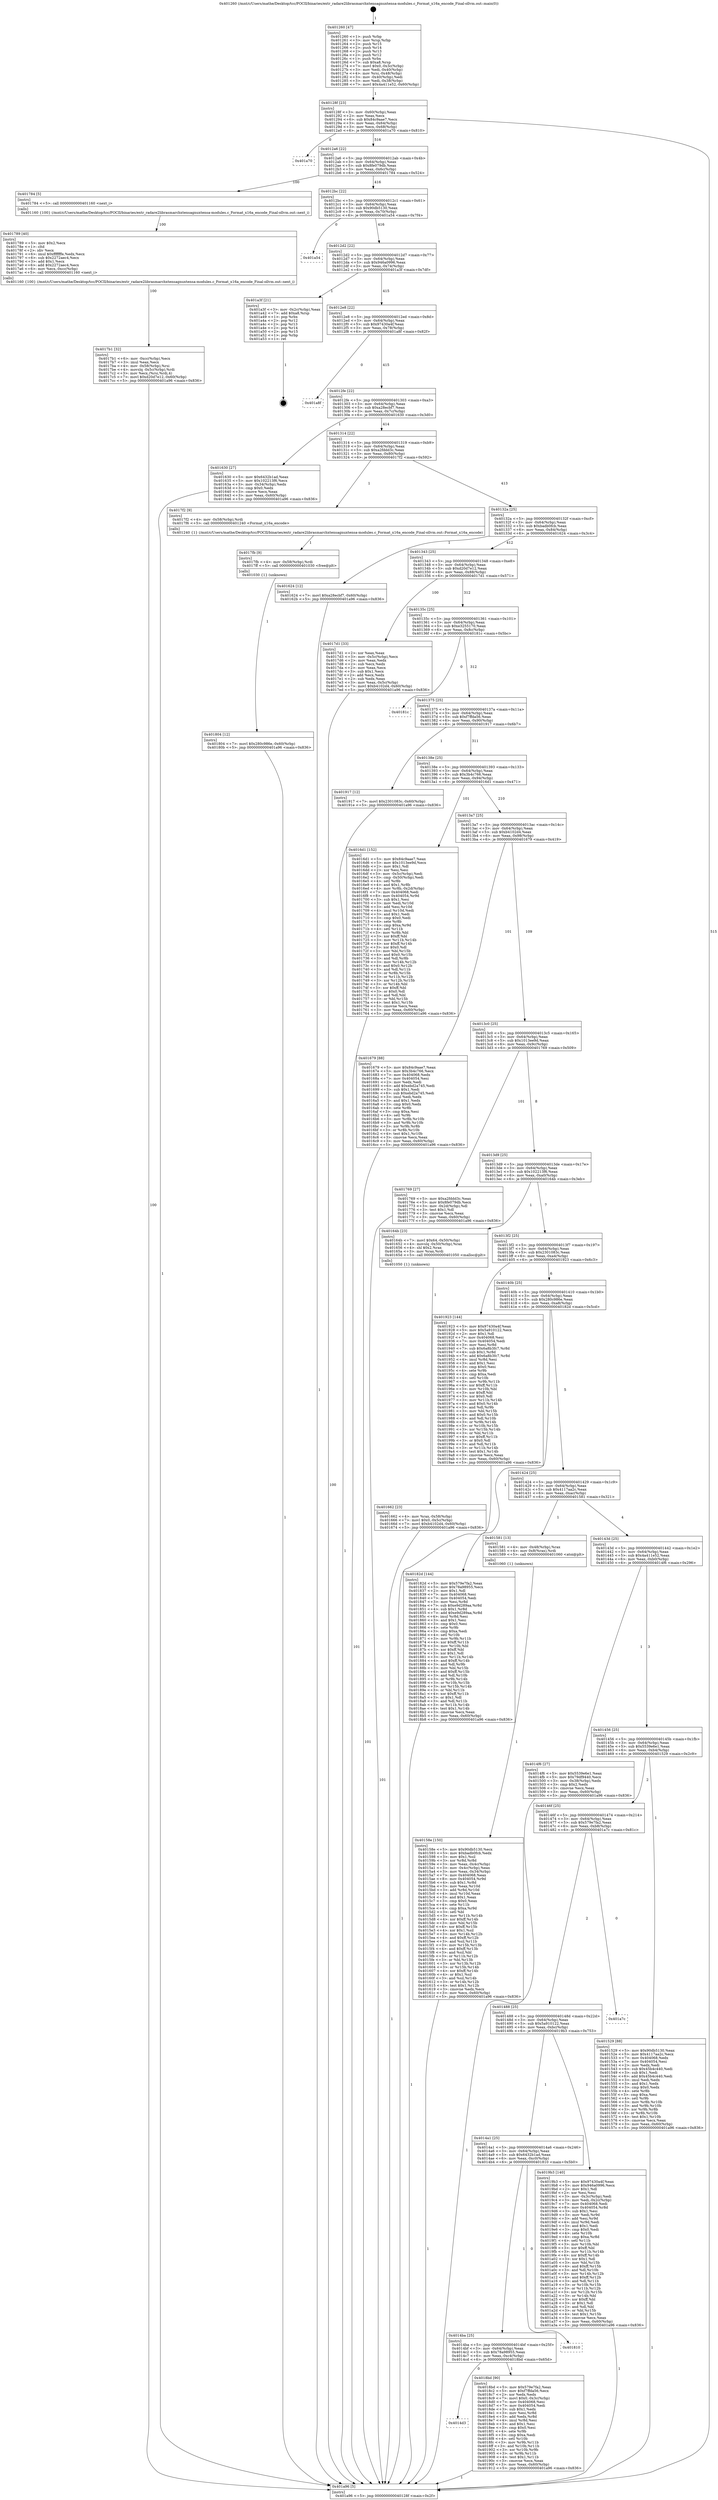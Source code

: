 digraph "0x401260" {
  label = "0x401260 (/mnt/c/Users/mathe/Desktop/tcc/POCII/binaries/extr_radare2librasmarchxtensagnuxtensa-modules.c_Format_x16a_encode_Final-ollvm.out::main(0))"
  labelloc = "t"
  node[shape=record]

  Entry [label="",width=0.3,height=0.3,shape=circle,fillcolor=black,style=filled]
  "0x40128f" [label="{
     0x40128f [23]\l
     | [instrs]\l
     &nbsp;&nbsp;0x40128f \<+3\>: mov -0x60(%rbp),%eax\l
     &nbsp;&nbsp;0x401292 \<+2\>: mov %eax,%ecx\l
     &nbsp;&nbsp;0x401294 \<+6\>: sub $0x84c9aae7,%ecx\l
     &nbsp;&nbsp;0x40129a \<+3\>: mov %eax,-0x64(%rbp)\l
     &nbsp;&nbsp;0x40129d \<+3\>: mov %ecx,-0x68(%rbp)\l
     &nbsp;&nbsp;0x4012a0 \<+6\>: je 0000000000401a70 \<main+0x810\>\l
  }"]
  "0x401a70" [label="{
     0x401a70\l
  }", style=dashed]
  "0x4012a6" [label="{
     0x4012a6 [22]\l
     | [instrs]\l
     &nbsp;&nbsp;0x4012a6 \<+5\>: jmp 00000000004012ab \<main+0x4b\>\l
     &nbsp;&nbsp;0x4012ab \<+3\>: mov -0x64(%rbp),%eax\l
     &nbsp;&nbsp;0x4012ae \<+5\>: sub $0x8fe079db,%eax\l
     &nbsp;&nbsp;0x4012b3 \<+3\>: mov %eax,-0x6c(%rbp)\l
     &nbsp;&nbsp;0x4012b6 \<+6\>: je 0000000000401784 \<main+0x524\>\l
  }"]
  Exit [label="",width=0.3,height=0.3,shape=circle,fillcolor=black,style=filled,peripheries=2]
  "0x401784" [label="{
     0x401784 [5]\l
     | [instrs]\l
     &nbsp;&nbsp;0x401784 \<+5\>: call 0000000000401160 \<next_i\>\l
     | [calls]\l
     &nbsp;&nbsp;0x401160 \{100\} (/mnt/c/Users/mathe/Desktop/tcc/POCII/binaries/extr_radare2librasmarchxtensagnuxtensa-modules.c_Format_x16a_encode_Final-ollvm.out::next_i)\l
  }"]
  "0x4012bc" [label="{
     0x4012bc [22]\l
     | [instrs]\l
     &nbsp;&nbsp;0x4012bc \<+5\>: jmp 00000000004012c1 \<main+0x61\>\l
     &nbsp;&nbsp;0x4012c1 \<+3\>: mov -0x64(%rbp),%eax\l
     &nbsp;&nbsp;0x4012c4 \<+5\>: sub $0x90db5130,%eax\l
     &nbsp;&nbsp;0x4012c9 \<+3\>: mov %eax,-0x70(%rbp)\l
     &nbsp;&nbsp;0x4012cc \<+6\>: je 0000000000401a54 \<main+0x7f4\>\l
  }"]
  "0x4014d3" [label="{
     0x4014d3\l
  }", style=dashed]
  "0x401a54" [label="{
     0x401a54\l
  }", style=dashed]
  "0x4012d2" [label="{
     0x4012d2 [22]\l
     | [instrs]\l
     &nbsp;&nbsp;0x4012d2 \<+5\>: jmp 00000000004012d7 \<main+0x77\>\l
     &nbsp;&nbsp;0x4012d7 \<+3\>: mov -0x64(%rbp),%eax\l
     &nbsp;&nbsp;0x4012da \<+5\>: sub $0x946a0996,%eax\l
     &nbsp;&nbsp;0x4012df \<+3\>: mov %eax,-0x74(%rbp)\l
     &nbsp;&nbsp;0x4012e2 \<+6\>: je 0000000000401a3f \<main+0x7df\>\l
  }"]
  "0x4018bd" [label="{
     0x4018bd [90]\l
     | [instrs]\l
     &nbsp;&nbsp;0x4018bd \<+5\>: mov $0x579e7fa2,%eax\l
     &nbsp;&nbsp;0x4018c2 \<+5\>: mov $0xf7ffda56,%ecx\l
     &nbsp;&nbsp;0x4018c7 \<+2\>: xor %edx,%edx\l
     &nbsp;&nbsp;0x4018c9 \<+7\>: movl $0x0,-0x3c(%rbp)\l
     &nbsp;&nbsp;0x4018d0 \<+7\>: mov 0x404068,%esi\l
     &nbsp;&nbsp;0x4018d7 \<+7\>: mov 0x404054,%edi\l
     &nbsp;&nbsp;0x4018de \<+3\>: sub $0x1,%edx\l
     &nbsp;&nbsp;0x4018e1 \<+3\>: mov %esi,%r8d\l
     &nbsp;&nbsp;0x4018e4 \<+3\>: add %edx,%r8d\l
     &nbsp;&nbsp;0x4018e7 \<+4\>: imul %r8d,%esi\l
     &nbsp;&nbsp;0x4018eb \<+3\>: and $0x1,%esi\l
     &nbsp;&nbsp;0x4018ee \<+3\>: cmp $0x0,%esi\l
     &nbsp;&nbsp;0x4018f1 \<+4\>: sete %r9b\l
     &nbsp;&nbsp;0x4018f5 \<+3\>: cmp $0xa,%edi\l
     &nbsp;&nbsp;0x4018f8 \<+4\>: setl %r10b\l
     &nbsp;&nbsp;0x4018fc \<+3\>: mov %r9b,%r11b\l
     &nbsp;&nbsp;0x4018ff \<+3\>: and %r10b,%r11b\l
     &nbsp;&nbsp;0x401902 \<+3\>: xor %r10b,%r9b\l
     &nbsp;&nbsp;0x401905 \<+3\>: or %r9b,%r11b\l
     &nbsp;&nbsp;0x401908 \<+4\>: test $0x1,%r11b\l
     &nbsp;&nbsp;0x40190c \<+3\>: cmovne %ecx,%eax\l
     &nbsp;&nbsp;0x40190f \<+3\>: mov %eax,-0x60(%rbp)\l
     &nbsp;&nbsp;0x401912 \<+5\>: jmp 0000000000401a96 \<main+0x836\>\l
  }"]
  "0x401a3f" [label="{
     0x401a3f [21]\l
     | [instrs]\l
     &nbsp;&nbsp;0x401a3f \<+3\>: mov -0x2c(%rbp),%eax\l
     &nbsp;&nbsp;0x401a42 \<+7\>: add $0xa8,%rsp\l
     &nbsp;&nbsp;0x401a49 \<+1\>: pop %rbx\l
     &nbsp;&nbsp;0x401a4a \<+2\>: pop %r12\l
     &nbsp;&nbsp;0x401a4c \<+2\>: pop %r13\l
     &nbsp;&nbsp;0x401a4e \<+2\>: pop %r14\l
     &nbsp;&nbsp;0x401a50 \<+2\>: pop %r15\l
     &nbsp;&nbsp;0x401a52 \<+1\>: pop %rbp\l
     &nbsp;&nbsp;0x401a53 \<+1\>: ret\l
  }"]
  "0x4012e8" [label="{
     0x4012e8 [22]\l
     | [instrs]\l
     &nbsp;&nbsp;0x4012e8 \<+5\>: jmp 00000000004012ed \<main+0x8d\>\l
     &nbsp;&nbsp;0x4012ed \<+3\>: mov -0x64(%rbp),%eax\l
     &nbsp;&nbsp;0x4012f0 \<+5\>: sub $0x97430a4f,%eax\l
     &nbsp;&nbsp;0x4012f5 \<+3\>: mov %eax,-0x78(%rbp)\l
     &nbsp;&nbsp;0x4012f8 \<+6\>: je 0000000000401a8f \<main+0x82f\>\l
  }"]
  "0x4014ba" [label="{
     0x4014ba [25]\l
     | [instrs]\l
     &nbsp;&nbsp;0x4014ba \<+5\>: jmp 00000000004014bf \<main+0x25f\>\l
     &nbsp;&nbsp;0x4014bf \<+3\>: mov -0x64(%rbp),%eax\l
     &nbsp;&nbsp;0x4014c2 \<+5\>: sub $0x78a98955,%eax\l
     &nbsp;&nbsp;0x4014c7 \<+6\>: mov %eax,-0xc4(%rbp)\l
     &nbsp;&nbsp;0x4014cd \<+6\>: je 00000000004018bd \<main+0x65d\>\l
  }"]
  "0x401a8f" [label="{
     0x401a8f\l
  }", style=dashed]
  "0x4012fe" [label="{
     0x4012fe [22]\l
     | [instrs]\l
     &nbsp;&nbsp;0x4012fe \<+5\>: jmp 0000000000401303 \<main+0xa3\>\l
     &nbsp;&nbsp;0x401303 \<+3\>: mov -0x64(%rbp),%eax\l
     &nbsp;&nbsp;0x401306 \<+5\>: sub $0xa28ecbf7,%eax\l
     &nbsp;&nbsp;0x40130b \<+3\>: mov %eax,-0x7c(%rbp)\l
     &nbsp;&nbsp;0x40130e \<+6\>: je 0000000000401630 \<main+0x3d0\>\l
  }"]
  "0x401810" [label="{
     0x401810\l
  }", style=dashed]
  "0x401630" [label="{
     0x401630 [27]\l
     | [instrs]\l
     &nbsp;&nbsp;0x401630 \<+5\>: mov $0x6432b1ad,%eax\l
     &nbsp;&nbsp;0x401635 \<+5\>: mov $0x102213f6,%ecx\l
     &nbsp;&nbsp;0x40163a \<+3\>: mov -0x34(%rbp),%edx\l
     &nbsp;&nbsp;0x40163d \<+3\>: cmp $0x0,%edx\l
     &nbsp;&nbsp;0x401640 \<+3\>: cmove %ecx,%eax\l
     &nbsp;&nbsp;0x401643 \<+3\>: mov %eax,-0x60(%rbp)\l
     &nbsp;&nbsp;0x401646 \<+5\>: jmp 0000000000401a96 \<main+0x836\>\l
  }"]
  "0x401314" [label="{
     0x401314 [22]\l
     | [instrs]\l
     &nbsp;&nbsp;0x401314 \<+5\>: jmp 0000000000401319 \<main+0xb9\>\l
     &nbsp;&nbsp;0x401319 \<+3\>: mov -0x64(%rbp),%eax\l
     &nbsp;&nbsp;0x40131c \<+5\>: sub $0xa2fddd3c,%eax\l
     &nbsp;&nbsp;0x401321 \<+3\>: mov %eax,-0x80(%rbp)\l
     &nbsp;&nbsp;0x401324 \<+6\>: je 00000000004017f2 \<main+0x592\>\l
  }"]
  "0x4014a1" [label="{
     0x4014a1 [25]\l
     | [instrs]\l
     &nbsp;&nbsp;0x4014a1 \<+5\>: jmp 00000000004014a6 \<main+0x246\>\l
     &nbsp;&nbsp;0x4014a6 \<+3\>: mov -0x64(%rbp),%eax\l
     &nbsp;&nbsp;0x4014a9 \<+5\>: sub $0x6432b1ad,%eax\l
     &nbsp;&nbsp;0x4014ae \<+6\>: mov %eax,-0xc0(%rbp)\l
     &nbsp;&nbsp;0x4014b4 \<+6\>: je 0000000000401810 \<main+0x5b0\>\l
  }"]
  "0x4017f2" [label="{
     0x4017f2 [9]\l
     | [instrs]\l
     &nbsp;&nbsp;0x4017f2 \<+4\>: mov -0x58(%rbp),%rdi\l
     &nbsp;&nbsp;0x4017f6 \<+5\>: call 0000000000401240 \<Format_x16a_encode\>\l
     | [calls]\l
     &nbsp;&nbsp;0x401240 \{1\} (/mnt/c/Users/mathe/Desktop/tcc/POCII/binaries/extr_radare2librasmarchxtensagnuxtensa-modules.c_Format_x16a_encode_Final-ollvm.out::Format_x16a_encode)\l
  }"]
  "0x40132a" [label="{
     0x40132a [25]\l
     | [instrs]\l
     &nbsp;&nbsp;0x40132a \<+5\>: jmp 000000000040132f \<main+0xcf\>\l
     &nbsp;&nbsp;0x40132f \<+3\>: mov -0x64(%rbp),%eax\l
     &nbsp;&nbsp;0x401332 \<+5\>: sub $0xbadb0fcb,%eax\l
     &nbsp;&nbsp;0x401337 \<+6\>: mov %eax,-0x84(%rbp)\l
     &nbsp;&nbsp;0x40133d \<+6\>: je 0000000000401624 \<main+0x3c4\>\l
  }"]
  "0x4019b3" [label="{
     0x4019b3 [140]\l
     | [instrs]\l
     &nbsp;&nbsp;0x4019b3 \<+5\>: mov $0x97430a4f,%eax\l
     &nbsp;&nbsp;0x4019b8 \<+5\>: mov $0x946a0996,%ecx\l
     &nbsp;&nbsp;0x4019bd \<+2\>: mov $0x1,%dl\l
     &nbsp;&nbsp;0x4019bf \<+2\>: xor %esi,%esi\l
     &nbsp;&nbsp;0x4019c1 \<+3\>: mov -0x3c(%rbp),%edi\l
     &nbsp;&nbsp;0x4019c4 \<+3\>: mov %edi,-0x2c(%rbp)\l
     &nbsp;&nbsp;0x4019c7 \<+7\>: mov 0x404068,%edi\l
     &nbsp;&nbsp;0x4019ce \<+8\>: mov 0x404054,%r8d\l
     &nbsp;&nbsp;0x4019d6 \<+3\>: sub $0x1,%esi\l
     &nbsp;&nbsp;0x4019d9 \<+3\>: mov %edi,%r9d\l
     &nbsp;&nbsp;0x4019dc \<+3\>: add %esi,%r9d\l
     &nbsp;&nbsp;0x4019df \<+4\>: imul %r9d,%edi\l
     &nbsp;&nbsp;0x4019e3 \<+3\>: and $0x1,%edi\l
     &nbsp;&nbsp;0x4019e6 \<+3\>: cmp $0x0,%edi\l
     &nbsp;&nbsp;0x4019e9 \<+4\>: sete %r10b\l
     &nbsp;&nbsp;0x4019ed \<+4\>: cmp $0xa,%r8d\l
     &nbsp;&nbsp;0x4019f1 \<+4\>: setl %r11b\l
     &nbsp;&nbsp;0x4019f5 \<+3\>: mov %r10b,%bl\l
     &nbsp;&nbsp;0x4019f8 \<+3\>: xor $0xff,%bl\l
     &nbsp;&nbsp;0x4019fb \<+3\>: mov %r11b,%r14b\l
     &nbsp;&nbsp;0x4019fe \<+4\>: xor $0xff,%r14b\l
     &nbsp;&nbsp;0x401a02 \<+3\>: xor $0x1,%dl\l
     &nbsp;&nbsp;0x401a05 \<+3\>: mov %bl,%r15b\l
     &nbsp;&nbsp;0x401a08 \<+4\>: and $0xff,%r15b\l
     &nbsp;&nbsp;0x401a0c \<+3\>: and %dl,%r10b\l
     &nbsp;&nbsp;0x401a0f \<+3\>: mov %r14b,%r12b\l
     &nbsp;&nbsp;0x401a12 \<+4\>: and $0xff,%r12b\l
     &nbsp;&nbsp;0x401a16 \<+3\>: and %dl,%r11b\l
     &nbsp;&nbsp;0x401a19 \<+3\>: or %r10b,%r15b\l
     &nbsp;&nbsp;0x401a1c \<+3\>: or %r11b,%r12b\l
     &nbsp;&nbsp;0x401a1f \<+3\>: xor %r12b,%r15b\l
     &nbsp;&nbsp;0x401a22 \<+3\>: or %r14b,%bl\l
     &nbsp;&nbsp;0x401a25 \<+3\>: xor $0xff,%bl\l
     &nbsp;&nbsp;0x401a28 \<+3\>: or $0x1,%dl\l
     &nbsp;&nbsp;0x401a2b \<+2\>: and %dl,%bl\l
     &nbsp;&nbsp;0x401a2d \<+3\>: or %bl,%r15b\l
     &nbsp;&nbsp;0x401a30 \<+4\>: test $0x1,%r15b\l
     &nbsp;&nbsp;0x401a34 \<+3\>: cmovne %ecx,%eax\l
     &nbsp;&nbsp;0x401a37 \<+3\>: mov %eax,-0x60(%rbp)\l
     &nbsp;&nbsp;0x401a3a \<+5\>: jmp 0000000000401a96 \<main+0x836\>\l
  }"]
  "0x401624" [label="{
     0x401624 [12]\l
     | [instrs]\l
     &nbsp;&nbsp;0x401624 \<+7\>: movl $0xa28ecbf7,-0x60(%rbp)\l
     &nbsp;&nbsp;0x40162b \<+5\>: jmp 0000000000401a96 \<main+0x836\>\l
  }"]
  "0x401343" [label="{
     0x401343 [25]\l
     | [instrs]\l
     &nbsp;&nbsp;0x401343 \<+5\>: jmp 0000000000401348 \<main+0xe8\>\l
     &nbsp;&nbsp;0x401348 \<+3\>: mov -0x64(%rbp),%eax\l
     &nbsp;&nbsp;0x40134b \<+5\>: sub $0xd20d7e12,%eax\l
     &nbsp;&nbsp;0x401350 \<+6\>: mov %eax,-0x88(%rbp)\l
     &nbsp;&nbsp;0x401356 \<+6\>: je 00000000004017d1 \<main+0x571\>\l
  }"]
  "0x401488" [label="{
     0x401488 [25]\l
     | [instrs]\l
     &nbsp;&nbsp;0x401488 \<+5\>: jmp 000000000040148d \<main+0x22d\>\l
     &nbsp;&nbsp;0x40148d \<+3\>: mov -0x64(%rbp),%eax\l
     &nbsp;&nbsp;0x401490 \<+5\>: sub $0x5a910122,%eax\l
     &nbsp;&nbsp;0x401495 \<+6\>: mov %eax,-0xbc(%rbp)\l
     &nbsp;&nbsp;0x40149b \<+6\>: je 00000000004019b3 \<main+0x753\>\l
  }"]
  "0x4017d1" [label="{
     0x4017d1 [33]\l
     | [instrs]\l
     &nbsp;&nbsp;0x4017d1 \<+2\>: xor %eax,%eax\l
     &nbsp;&nbsp;0x4017d3 \<+3\>: mov -0x5c(%rbp),%ecx\l
     &nbsp;&nbsp;0x4017d6 \<+2\>: mov %eax,%edx\l
     &nbsp;&nbsp;0x4017d8 \<+2\>: sub %ecx,%edx\l
     &nbsp;&nbsp;0x4017da \<+2\>: mov %eax,%ecx\l
     &nbsp;&nbsp;0x4017dc \<+3\>: sub $0x1,%ecx\l
     &nbsp;&nbsp;0x4017df \<+2\>: add %ecx,%edx\l
     &nbsp;&nbsp;0x4017e1 \<+2\>: sub %edx,%eax\l
     &nbsp;&nbsp;0x4017e3 \<+3\>: mov %eax,-0x5c(%rbp)\l
     &nbsp;&nbsp;0x4017e6 \<+7\>: movl $0xb4102d4,-0x60(%rbp)\l
     &nbsp;&nbsp;0x4017ed \<+5\>: jmp 0000000000401a96 \<main+0x836\>\l
  }"]
  "0x40135c" [label="{
     0x40135c [25]\l
     | [instrs]\l
     &nbsp;&nbsp;0x40135c \<+5\>: jmp 0000000000401361 \<main+0x101\>\l
     &nbsp;&nbsp;0x401361 \<+3\>: mov -0x64(%rbp),%eax\l
     &nbsp;&nbsp;0x401364 \<+5\>: sub $0xe3255170,%eax\l
     &nbsp;&nbsp;0x401369 \<+6\>: mov %eax,-0x8c(%rbp)\l
     &nbsp;&nbsp;0x40136f \<+6\>: je 000000000040181c \<main+0x5bc\>\l
  }"]
  "0x401a7c" [label="{
     0x401a7c\l
  }", style=dashed]
  "0x40181c" [label="{
     0x40181c\l
  }", style=dashed]
  "0x401375" [label="{
     0x401375 [25]\l
     | [instrs]\l
     &nbsp;&nbsp;0x401375 \<+5\>: jmp 000000000040137a \<main+0x11a\>\l
     &nbsp;&nbsp;0x40137a \<+3\>: mov -0x64(%rbp),%eax\l
     &nbsp;&nbsp;0x40137d \<+5\>: sub $0xf7ffda56,%eax\l
     &nbsp;&nbsp;0x401382 \<+6\>: mov %eax,-0x90(%rbp)\l
     &nbsp;&nbsp;0x401388 \<+6\>: je 0000000000401917 \<main+0x6b7\>\l
  }"]
  "0x401804" [label="{
     0x401804 [12]\l
     | [instrs]\l
     &nbsp;&nbsp;0x401804 \<+7\>: movl $0x280c986e,-0x60(%rbp)\l
     &nbsp;&nbsp;0x40180b \<+5\>: jmp 0000000000401a96 \<main+0x836\>\l
  }"]
  "0x401917" [label="{
     0x401917 [12]\l
     | [instrs]\l
     &nbsp;&nbsp;0x401917 \<+7\>: movl $0x2301083c,-0x60(%rbp)\l
     &nbsp;&nbsp;0x40191e \<+5\>: jmp 0000000000401a96 \<main+0x836\>\l
  }"]
  "0x40138e" [label="{
     0x40138e [25]\l
     | [instrs]\l
     &nbsp;&nbsp;0x40138e \<+5\>: jmp 0000000000401393 \<main+0x133\>\l
     &nbsp;&nbsp;0x401393 \<+3\>: mov -0x64(%rbp),%eax\l
     &nbsp;&nbsp;0x401396 \<+5\>: sub $0x3b4c766,%eax\l
     &nbsp;&nbsp;0x40139b \<+6\>: mov %eax,-0x94(%rbp)\l
     &nbsp;&nbsp;0x4013a1 \<+6\>: je 00000000004016d1 \<main+0x471\>\l
  }"]
  "0x4017fb" [label="{
     0x4017fb [9]\l
     | [instrs]\l
     &nbsp;&nbsp;0x4017fb \<+4\>: mov -0x58(%rbp),%rdi\l
     &nbsp;&nbsp;0x4017ff \<+5\>: call 0000000000401030 \<free@plt\>\l
     | [calls]\l
     &nbsp;&nbsp;0x401030 \{1\} (unknown)\l
  }"]
  "0x4016d1" [label="{
     0x4016d1 [152]\l
     | [instrs]\l
     &nbsp;&nbsp;0x4016d1 \<+5\>: mov $0x84c9aae7,%eax\l
     &nbsp;&nbsp;0x4016d6 \<+5\>: mov $0x1013ee9d,%ecx\l
     &nbsp;&nbsp;0x4016db \<+2\>: mov $0x1,%dl\l
     &nbsp;&nbsp;0x4016dd \<+2\>: xor %esi,%esi\l
     &nbsp;&nbsp;0x4016df \<+3\>: mov -0x5c(%rbp),%edi\l
     &nbsp;&nbsp;0x4016e2 \<+3\>: cmp -0x50(%rbp),%edi\l
     &nbsp;&nbsp;0x4016e5 \<+4\>: setl %r8b\l
     &nbsp;&nbsp;0x4016e9 \<+4\>: and $0x1,%r8b\l
     &nbsp;&nbsp;0x4016ed \<+4\>: mov %r8b,-0x2d(%rbp)\l
     &nbsp;&nbsp;0x4016f1 \<+7\>: mov 0x404068,%edi\l
     &nbsp;&nbsp;0x4016f8 \<+8\>: mov 0x404054,%r9d\l
     &nbsp;&nbsp;0x401700 \<+3\>: sub $0x1,%esi\l
     &nbsp;&nbsp;0x401703 \<+3\>: mov %edi,%r10d\l
     &nbsp;&nbsp;0x401706 \<+3\>: add %esi,%r10d\l
     &nbsp;&nbsp;0x401709 \<+4\>: imul %r10d,%edi\l
     &nbsp;&nbsp;0x40170d \<+3\>: and $0x1,%edi\l
     &nbsp;&nbsp;0x401710 \<+3\>: cmp $0x0,%edi\l
     &nbsp;&nbsp;0x401713 \<+4\>: sete %r8b\l
     &nbsp;&nbsp;0x401717 \<+4\>: cmp $0xa,%r9d\l
     &nbsp;&nbsp;0x40171b \<+4\>: setl %r11b\l
     &nbsp;&nbsp;0x40171f \<+3\>: mov %r8b,%bl\l
     &nbsp;&nbsp;0x401722 \<+3\>: xor $0xff,%bl\l
     &nbsp;&nbsp;0x401725 \<+3\>: mov %r11b,%r14b\l
     &nbsp;&nbsp;0x401728 \<+4\>: xor $0xff,%r14b\l
     &nbsp;&nbsp;0x40172c \<+3\>: xor $0x0,%dl\l
     &nbsp;&nbsp;0x40172f \<+3\>: mov %bl,%r15b\l
     &nbsp;&nbsp;0x401732 \<+4\>: and $0x0,%r15b\l
     &nbsp;&nbsp;0x401736 \<+3\>: and %dl,%r8b\l
     &nbsp;&nbsp;0x401739 \<+3\>: mov %r14b,%r12b\l
     &nbsp;&nbsp;0x40173c \<+4\>: and $0x0,%r12b\l
     &nbsp;&nbsp;0x401740 \<+3\>: and %dl,%r11b\l
     &nbsp;&nbsp;0x401743 \<+3\>: or %r8b,%r15b\l
     &nbsp;&nbsp;0x401746 \<+3\>: or %r11b,%r12b\l
     &nbsp;&nbsp;0x401749 \<+3\>: xor %r12b,%r15b\l
     &nbsp;&nbsp;0x40174c \<+3\>: or %r14b,%bl\l
     &nbsp;&nbsp;0x40174f \<+3\>: xor $0xff,%bl\l
     &nbsp;&nbsp;0x401752 \<+3\>: or $0x0,%dl\l
     &nbsp;&nbsp;0x401755 \<+2\>: and %dl,%bl\l
     &nbsp;&nbsp;0x401757 \<+3\>: or %bl,%r15b\l
     &nbsp;&nbsp;0x40175a \<+4\>: test $0x1,%r15b\l
     &nbsp;&nbsp;0x40175e \<+3\>: cmovne %ecx,%eax\l
     &nbsp;&nbsp;0x401761 \<+3\>: mov %eax,-0x60(%rbp)\l
     &nbsp;&nbsp;0x401764 \<+5\>: jmp 0000000000401a96 \<main+0x836\>\l
  }"]
  "0x4013a7" [label="{
     0x4013a7 [25]\l
     | [instrs]\l
     &nbsp;&nbsp;0x4013a7 \<+5\>: jmp 00000000004013ac \<main+0x14c\>\l
     &nbsp;&nbsp;0x4013ac \<+3\>: mov -0x64(%rbp),%eax\l
     &nbsp;&nbsp;0x4013af \<+5\>: sub $0xb4102d4,%eax\l
     &nbsp;&nbsp;0x4013b4 \<+6\>: mov %eax,-0x98(%rbp)\l
     &nbsp;&nbsp;0x4013ba \<+6\>: je 0000000000401679 \<main+0x419\>\l
  }"]
  "0x4017b1" [label="{
     0x4017b1 [32]\l
     | [instrs]\l
     &nbsp;&nbsp;0x4017b1 \<+6\>: mov -0xcc(%rbp),%ecx\l
     &nbsp;&nbsp;0x4017b7 \<+3\>: imul %eax,%ecx\l
     &nbsp;&nbsp;0x4017ba \<+4\>: mov -0x58(%rbp),%rsi\l
     &nbsp;&nbsp;0x4017be \<+4\>: movslq -0x5c(%rbp),%rdi\l
     &nbsp;&nbsp;0x4017c2 \<+3\>: mov %ecx,(%rsi,%rdi,4)\l
     &nbsp;&nbsp;0x4017c5 \<+7\>: movl $0xd20d7e12,-0x60(%rbp)\l
     &nbsp;&nbsp;0x4017cc \<+5\>: jmp 0000000000401a96 \<main+0x836\>\l
  }"]
  "0x401679" [label="{
     0x401679 [88]\l
     | [instrs]\l
     &nbsp;&nbsp;0x401679 \<+5\>: mov $0x84c9aae7,%eax\l
     &nbsp;&nbsp;0x40167e \<+5\>: mov $0x3b4c766,%ecx\l
     &nbsp;&nbsp;0x401683 \<+7\>: mov 0x404068,%edx\l
     &nbsp;&nbsp;0x40168a \<+7\>: mov 0x404054,%esi\l
     &nbsp;&nbsp;0x401691 \<+2\>: mov %edx,%edi\l
     &nbsp;&nbsp;0x401693 \<+6\>: add $0xebd2a745,%edi\l
     &nbsp;&nbsp;0x401699 \<+3\>: sub $0x1,%edi\l
     &nbsp;&nbsp;0x40169c \<+6\>: sub $0xebd2a745,%edi\l
     &nbsp;&nbsp;0x4016a2 \<+3\>: imul %edi,%edx\l
     &nbsp;&nbsp;0x4016a5 \<+3\>: and $0x1,%edx\l
     &nbsp;&nbsp;0x4016a8 \<+3\>: cmp $0x0,%edx\l
     &nbsp;&nbsp;0x4016ab \<+4\>: sete %r8b\l
     &nbsp;&nbsp;0x4016af \<+3\>: cmp $0xa,%esi\l
     &nbsp;&nbsp;0x4016b2 \<+4\>: setl %r9b\l
     &nbsp;&nbsp;0x4016b6 \<+3\>: mov %r8b,%r10b\l
     &nbsp;&nbsp;0x4016b9 \<+3\>: and %r9b,%r10b\l
     &nbsp;&nbsp;0x4016bc \<+3\>: xor %r9b,%r8b\l
     &nbsp;&nbsp;0x4016bf \<+3\>: or %r8b,%r10b\l
     &nbsp;&nbsp;0x4016c2 \<+4\>: test $0x1,%r10b\l
     &nbsp;&nbsp;0x4016c6 \<+3\>: cmovne %ecx,%eax\l
     &nbsp;&nbsp;0x4016c9 \<+3\>: mov %eax,-0x60(%rbp)\l
     &nbsp;&nbsp;0x4016cc \<+5\>: jmp 0000000000401a96 \<main+0x836\>\l
  }"]
  "0x4013c0" [label="{
     0x4013c0 [25]\l
     | [instrs]\l
     &nbsp;&nbsp;0x4013c0 \<+5\>: jmp 00000000004013c5 \<main+0x165\>\l
     &nbsp;&nbsp;0x4013c5 \<+3\>: mov -0x64(%rbp),%eax\l
     &nbsp;&nbsp;0x4013c8 \<+5\>: sub $0x1013ee9d,%eax\l
     &nbsp;&nbsp;0x4013cd \<+6\>: mov %eax,-0x9c(%rbp)\l
     &nbsp;&nbsp;0x4013d3 \<+6\>: je 0000000000401769 \<main+0x509\>\l
  }"]
  "0x401789" [label="{
     0x401789 [40]\l
     | [instrs]\l
     &nbsp;&nbsp;0x401789 \<+5\>: mov $0x2,%ecx\l
     &nbsp;&nbsp;0x40178e \<+1\>: cltd\l
     &nbsp;&nbsp;0x40178f \<+2\>: idiv %ecx\l
     &nbsp;&nbsp;0x401791 \<+6\>: imul $0xfffffffe,%edx,%ecx\l
     &nbsp;&nbsp;0x401797 \<+6\>: sub $0x2272aec4,%ecx\l
     &nbsp;&nbsp;0x40179d \<+3\>: add $0x1,%ecx\l
     &nbsp;&nbsp;0x4017a0 \<+6\>: add $0x2272aec4,%ecx\l
     &nbsp;&nbsp;0x4017a6 \<+6\>: mov %ecx,-0xcc(%rbp)\l
     &nbsp;&nbsp;0x4017ac \<+5\>: call 0000000000401160 \<next_i\>\l
     | [calls]\l
     &nbsp;&nbsp;0x401160 \{100\} (/mnt/c/Users/mathe/Desktop/tcc/POCII/binaries/extr_radare2librasmarchxtensagnuxtensa-modules.c_Format_x16a_encode_Final-ollvm.out::next_i)\l
  }"]
  "0x401769" [label="{
     0x401769 [27]\l
     | [instrs]\l
     &nbsp;&nbsp;0x401769 \<+5\>: mov $0xa2fddd3c,%eax\l
     &nbsp;&nbsp;0x40176e \<+5\>: mov $0x8fe079db,%ecx\l
     &nbsp;&nbsp;0x401773 \<+3\>: mov -0x2d(%rbp),%dl\l
     &nbsp;&nbsp;0x401776 \<+3\>: test $0x1,%dl\l
     &nbsp;&nbsp;0x401779 \<+3\>: cmovne %ecx,%eax\l
     &nbsp;&nbsp;0x40177c \<+3\>: mov %eax,-0x60(%rbp)\l
     &nbsp;&nbsp;0x40177f \<+5\>: jmp 0000000000401a96 \<main+0x836\>\l
  }"]
  "0x4013d9" [label="{
     0x4013d9 [25]\l
     | [instrs]\l
     &nbsp;&nbsp;0x4013d9 \<+5\>: jmp 00000000004013de \<main+0x17e\>\l
     &nbsp;&nbsp;0x4013de \<+3\>: mov -0x64(%rbp),%eax\l
     &nbsp;&nbsp;0x4013e1 \<+5\>: sub $0x102213f6,%eax\l
     &nbsp;&nbsp;0x4013e6 \<+6\>: mov %eax,-0xa0(%rbp)\l
     &nbsp;&nbsp;0x4013ec \<+6\>: je 000000000040164b \<main+0x3eb\>\l
  }"]
  "0x401662" [label="{
     0x401662 [23]\l
     | [instrs]\l
     &nbsp;&nbsp;0x401662 \<+4\>: mov %rax,-0x58(%rbp)\l
     &nbsp;&nbsp;0x401666 \<+7\>: movl $0x0,-0x5c(%rbp)\l
     &nbsp;&nbsp;0x40166d \<+7\>: movl $0xb4102d4,-0x60(%rbp)\l
     &nbsp;&nbsp;0x401674 \<+5\>: jmp 0000000000401a96 \<main+0x836\>\l
  }"]
  "0x40164b" [label="{
     0x40164b [23]\l
     | [instrs]\l
     &nbsp;&nbsp;0x40164b \<+7\>: movl $0x64,-0x50(%rbp)\l
     &nbsp;&nbsp;0x401652 \<+4\>: movslq -0x50(%rbp),%rax\l
     &nbsp;&nbsp;0x401656 \<+4\>: shl $0x2,%rax\l
     &nbsp;&nbsp;0x40165a \<+3\>: mov %rax,%rdi\l
     &nbsp;&nbsp;0x40165d \<+5\>: call 0000000000401050 \<malloc@plt\>\l
     | [calls]\l
     &nbsp;&nbsp;0x401050 \{1\} (unknown)\l
  }"]
  "0x4013f2" [label="{
     0x4013f2 [25]\l
     | [instrs]\l
     &nbsp;&nbsp;0x4013f2 \<+5\>: jmp 00000000004013f7 \<main+0x197\>\l
     &nbsp;&nbsp;0x4013f7 \<+3\>: mov -0x64(%rbp),%eax\l
     &nbsp;&nbsp;0x4013fa \<+5\>: sub $0x2301083c,%eax\l
     &nbsp;&nbsp;0x4013ff \<+6\>: mov %eax,-0xa4(%rbp)\l
     &nbsp;&nbsp;0x401405 \<+6\>: je 0000000000401923 \<main+0x6c3\>\l
  }"]
  "0x40158e" [label="{
     0x40158e [150]\l
     | [instrs]\l
     &nbsp;&nbsp;0x40158e \<+5\>: mov $0x90db5130,%ecx\l
     &nbsp;&nbsp;0x401593 \<+5\>: mov $0xbadb0fcb,%edx\l
     &nbsp;&nbsp;0x401598 \<+3\>: mov $0x1,%sil\l
     &nbsp;&nbsp;0x40159b \<+3\>: xor %r8d,%r8d\l
     &nbsp;&nbsp;0x40159e \<+3\>: mov %eax,-0x4c(%rbp)\l
     &nbsp;&nbsp;0x4015a1 \<+3\>: mov -0x4c(%rbp),%eax\l
     &nbsp;&nbsp;0x4015a4 \<+3\>: mov %eax,-0x34(%rbp)\l
     &nbsp;&nbsp;0x4015a7 \<+7\>: mov 0x404068,%eax\l
     &nbsp;&nbsp;0x4015ae \<+8\>: mov 0x404054,%r9d\l
     &nbsp;&nbsp;0x4015b6 \<+4\>: sub $0x1,%r8d\l
     &nbsp;&nbsp;0x4015ba \<+3\>: mov %eax,%r10d\l
     &nbsp;&nbsp;0x4015bd \<+3\>: add %r8d,%r10d\l
     &nbsp;&nbsp;0x4015c0 \<+4\>: imul %r10d,%eax\l
     &nbsp;&nbsp;0x4015c4 \<+3\>: and $0x1,%eax\l
     &nbsp;&nbsp;0x4015c7 \<+3\>: cmp $0x0,%eax\l
     &nbsp;&nbsp;0x4015ca \<+4\>: sete %r11b\l
     &nbsp;&nbsp;0x4015ce \<+4\>: cmp $0xa,%r9d\l
     &nbsp;&nbsp;0x4015d2 \<+3\>: setl %bl\l
     &nbsp;&nbsp;0x4015d5 \<+3\>: mov %r11b,%r14b\l
     &nbsp;&nbsp;0x4015d8 \<+4\>: xor $0xff,%r14b\l
     &nbsp;&nbsp;0x4015dc \<+3\>: mov %bl,%r15b\l
     &nbsp;&nbsp;0x4015df \<+4\>: xor $0xff,%r15b\l
     &nbsp;&nbsp;0x4015e3 \<+4\>: xor $0x1,%sil\l
     &nbsp;&nbsp;0x4015e7 \<+3\>: mov %r14b,%r12b\l
     &nbsp;&nbsp;0x4015ea \<+4\>: and $0xff,%r12b\l
     &nbsp;&nbsp;0x4015ee \<+3\>: and %sil,%r11b\l
     &nbsp;&nbsp;0x4015f1 \<+3\>: mov %r15b,%r13b\l
     &nbsp;&nbsp;0x4015f4 \<+4\>: and $0xff,%r13b\l
     &nbsp;&nbsp;0x4015f8 \<+3\>: and %sil,%bl\l
     &nbsp;&nbsp;0x4015fb \<+3\>: or %r11b,%r12b\l
     &nbsp;&nbsp;0x4015fe \<+3\>: or %bl,%r13b\l
     &nbsp;&nbsp;0x401601 \<+3\>: xor %r13b,%r12b\l
     &nbsp;&nbsp;0x401604 \<+3\>: or %r15b,%r14b\l
     &nbsp;&nbsp;0x401607 \<+4\>: xor $0xff,%r14b\l
     &nbsp;&nbsp;0x40160b \<+4\>: or $0x1,%sil\l
     &nbsp;&nbsp;0x40160f \<+3\>: and %sil,%r14b\l
     &nbsp;&nbsp;0x401612 \<+3\>: or %r14b,%r12b\l
     &nbsp;&nbsp;0x401615 \<+4\>: test $0x1,%r12b\l
     &nbsp;&nbsp;0x401619 \<+3\>: cmovne %edx,%ecx\l
     &nbsp;&nbsp;0x40161c \<+3\>: mov %ecx,-0x60(%rbp)\l
     &nbsp;&nbsp;0x40161f \<+5\>: jmp 0000000000401a96 \<main+0x836\>\l
  }"]
  "0x401923" [label="{
     0x401923 [144]\l
     | [instrs]\l
     &nbsp;&nbsp;0x401923 \<+5\>: mov $0x97430a4f,%eax\l
     &nbsp;&nbsp;0x401928 \<+5\>: mov $0x5a910122,%ecx\l
     &nbsp;&nbsp;0x40192d \<+2\>: mov $0x1,%dl\l
     &nbsp;&nbsp;0x40192f \<+7\>: mov 0x404068,%esi\l
     &nbsp;&nbsp;0x401936 \<+7\>: mov 0x404054,%edi\l
     &nbsp;&nbsp;0x40193d \<+3\>: mov %esi,%r8d\l
     &nbsp;&nbsp;0x401940 \<+7\>: sub $0x6a8b3fc7,%r8d\l
     &nbsp;&nbsp;0x401947 \<+4\>: sub $0x1,%r8d\l
     &nbsp;&nbsp;0x40194b \<+7\>: add $0x6a8b3fc7,%r8d\l
     &nbsp;&nbsp;0x401952 \<+4\>: imul %r8d,%esi\l
     &nbsp;&nbsp;0x401956 \<+3\>: and $0x1,%esi\l
     &nbsp;&nbsp;0x401959 \<+3\>: cmp $0x0,%esi\l
     &nbsp;&nbsp;0x40195c \<+4\>: sete %r9b\l
     &nbsp;&nbsp;0x401960 \<+3\>: cmp $0xa,%edi\l
     &nbsp;&nbsp;0x401963 \<+4\>: setl %r10b\l
     &nbsp;&nbsp;0x401967 \<+3\>: mov %r9b,%r11b\l
     &nbsp;&nbsp;0x40196a \<+4\>: xor $0xff,%r11b\l
     &nbsp;&nbsp;0x40196e \<+3\>: mov %r10b,%bl\l
     &nbsp;&nbsp;0x401971 \<+3\>: xor $0xff,%bl\l
     &nbsp;&nbsp;0x401974 \<+3\>: xor $0x0,%dl\l
     &nbsp;&nbsp;0x401977 \<+3\>: mov %r11b,%r14b\l
     &nbsp;&nbsp;0x40197a \<+4\>: and $0x0,%r14b\l
     &nbsp;&nbsp;0x40197e \<+3\>: and %dl,%r9b\l
     &nbsp;&nbsp;0x401981 \<+3\>: mov %bl,%r15b\l
     &nbsp;&nbsp;0x401984 \<+4\>: and $0x0,%r15b\l
     &nbsp;&nbsp;0x401988 \<+3\>: and %dl,%r10b\l
     &nbsp;&nbsp;0x40198b \<+3\>: or %r9b,%r14b\l
     &nbsp;&nbsp;0x40198e \<+3\>: or %r10b,%r15b\l
     &nbsp;&nbsp;0x401991 \<+3\>: xor %r15b,%r14b\l
     &nbsp;&nbsp;0x401994 \<+3\>: or %bl,%r11b\l
     &nbsp;&nbsp;0x401997 \<+4\>: xor $0xff,%r11b\l
     &nbsp;&nbsp;0x40199b \<+3\>: or $0x0,%dl\l
     &nbsp;&nbsp;0x40199e \<+3\>: and %dl,%r11b\l
     &nbsp;&nbsp;0x4019a1 \<+3\>: or %r11b,%r14b\l
     &nbsp;&nbsp;0x4019a4 \<+4\>: test $0x1,%r14b\l
     &nbsp;&nbsp;0x4019a8 \<+3\>: cmovne %ecx,%eax\l
     &nbsp;&nbsp;0x4019ab \<+3\>: mov %eax,-0x60(%rbp)\l
     &nbsp;&nbsp;0x4019ae \<+5\>: jmp 0000000000401a96 \<main+0x836\>\l
  }"]
  "0x40140b" [label="{
     0x40140b [25]\l
     | [instrs]\l
     &nbsp;&nbsp;0x40140b \<+5\>: jmp 0000000000401410 \<main+0x1b0\>\l
     &nbsp;&nbsp;0x401410 \<+3\>: mov -0x64(%rbp),%eax\l
     &nbsp;&nbsp;0x401413 \<+5\>: sub $0x280c986e,%eax\l
     &nbsp;&nbsp;0x401418 \<+6\>: mov %eax,-0xa8(%rbp)\l
     &nbsp;&nbsp;0x40141e \<+6\>: je 000000000040182d \<main+0x5cd\>\l
  }"]
  "0x40146f" [label="{
     0x40146f [25]\l
     | [instrs]\l
     &nbsp;&nbsp;0x40146f \<+5\>: jmp 0000000000401474 \<main+0x214\>\l
     &nbsp;&nbsp;0x401474 \<+3\>: mov -0x64(%rbp),%eax\l
     &nbsp;&nbsp;0x401477 \<+5\>: sub $0x579e7fa2,%eax\l
     &nbsp;&nbsp;0x40147c \<+6\>: mov %eax,-0xb8(%rbp)\l
     &nbsp;&nbsp;0x401482 \<+6\>: je 0000000000401a7c \<main+0x81c\>\l
  }"]
  "0x40182d" [label="{
     0x40182d [144]\l
     | [instrs]\l
     &nbsp;&nbsp;0x40182d \<+5\>: mov $0x579e7fa2,%eax\l
     &nbsp;&nbsp;0x401832 \<+5\>: mov $0x78a98955,%ecx\l
     &nbsp;&nbsp;0x401837 \<+2\>: mov $0x1,%dl\l
     &nbsp;&nbsp;0x401839 \<+7\>: mov 0x404068,%esi\l
     &nbsp;&nbsp;0x401840 \<+7\>: mov 0x404054,%edi\l
     &nbsp;&nbsp;0x401847 \<+3\>: mov %esi,%r8d\l
     &nbsp;&nbsp;0x40184a \<+7\>: sub $0xe9d289aa,%r8d\l
     &nbsp;&nbsp;0x401851 \<+4\>: sub $0x1,%r8d\l
     &nbsp;&nbsp;0x401855 \<+7\>: add $0xe9d289aa,%r8d\l
     &nbsp;&nbsp;0x40185c \<+4\>: imul %r8d,%esi\l
     &nbsp;&nbsp;0x401860 \<+3\>: and $0x1,%esi\l
     &nbsp;&nbsp;0x401863 \<+3\>: cmp $0x0,%esi\l
     &nbsp;&nbsp;0x401866 \<+4\>: sete %r9b\l
     &nbsp;&nbsp;0x40186a \<+3\>: cmp $0xa,%edi\l
     &nbsp;&nbsp;0x40186d \<+4\>: setl %r10b\l
     &nbsp;&nbsp;0x401871 \<+3\>: mov %r9b,%r11b\l
     &nbsp;&nbsp;0x401874 \<+4\>: xor $0xff,%r11b\l
     &nbsp;&nbsp;0x401878 \<+3\>: mov %r10b,%bl\l
     &nbsp;&nbsp;0x40187b \<+3\>: xor $0xff,%bl\l
     &nbsp;&nbsp;0x40187e \<+3\>: xor $0x1,%dl\l
     &nbsp;&nbsp;0x401881 \<+3\>: mov %r11b,%r14b\l
     &nbsp;&nbsp;0x401884 \<+4\>: and $0xff,%r14b\l
     &nbsp;&nbsp;0x401888 \<+3\>: and %dl,%r9b\l
     &nbsp;&nbsp;0x40188b \<+3\>: mov %bl,%r15b\l
     &nbsp;&nbsp;0x40188e \<+4\>: and $0xff,%r15b\l
     &nbsp;&nbsp;0x401892 \<+3\>: and %dl,%r10b\l
     &nbsp;&nbsp;0x401895 \<+3\>: or %r9b,%r14b\l
     &nbsp;&nbsp;0x401898 \<+3\>: or %r10b,%r15b\l
     &nbsp;&nbsp;0x40189b \<+3\>: xor %r15b,%r14b\l
     &nbsp;&nbsp;0x40189e \<+3\>: or %bl,%r11b\l
     &nbsp;&nbsp;0x4018a1 \<+4\>: xor $0xff,%r11b\l
     &nbsp;&nbsp;0x4018a5 \<+3\>: or $0x1,%dl\l
     &nbsp;&nbsp;0x4018a8 \<+3\>: and %dl,%r11b\l
     &nbsp;&nbsp;0x4018ab \<+3\>: or %r11b,%r14b\l
     &nbsp;&nbsp;0x4018ae \<+4\>: test $0x1,%r14b\l
     &nbsp;&nbsp;0x4018b2 \<+3\>: cmovne %ecx,%eax\l
     &nbsp;&nbsp;0x4018b5 \<+3\>: mov %eax,-0x60(%rbp)\l
     &nbsp;&nbsp;0x4018b8 \<+5\>: jmp 0000000000401a96 \<main+0x836\>\l
  }"]
  "0x401424" [label="{
     0x401424 [25]\l
     | [instrs]\l
     &nbsp;&nbsp;0x401424 \<+5\>: jmp 0000000000401429 \<main+0x1c9\>\l
     &nbsp;&nbsp;0x401429 \<+3\>: mov -0x64(%rbp),%eax\l
     &nbsp;&nbsp;0x40142c \<+5\>: sub $0x4117aa2c,%eax\l
     &nbsp;&nbsp;0x401431 \<+6\>: mov %eax,-0xac(%rbp)\l
     &nbsp;&nbsp;0x401437 \<+6\>: je 0000000000401581 \<main+0x321\>\l
  }"]
  "0x401529" [label="{
     0x401529 [88]\l
     | [instrs]\l
     &nbsp;&nbsp;0x401529 \<+5\>: mov $0x90db5130,%eax\l
     &nbsp;&nbsp;0x40152e \<+5\>: mov $0x4117aa2c,%ecx\l
     &nbsp;&nbsp;0x401533 \<+7\>: mov 0x404068,%edx\l
     &nbsp;&nbsp;0x40153a \<+7\>: mov 0x404054,%esi\l
     &nbsp;&nbsp;0x401541 \<+2\>: mov %edx,%edi\l
     &nbsp;&nbsp;0x401543 \<+6\>: sub $0x45b4c440,%edi\l
     &nbsp;&nbsp;0x401549 \<+3\>: sub $0x1,%edi\l
     &nbsp;&nbsp;0x40154c \<+6\>: add $0x45b4c440,%edi\l
     &nbsp;&nbsp;0x401552 \<+3\>: imul %edi,%edx\l
     &nbsp;&nbsp;0x401555 \<+3\>: and $0x1,%edx\l
     &nbsp;&nbsp;0x401558 \<+3\>: cmp $0x0,%edx\l
     &nbsp;&nbsp;0x40155b \<+4\>: sete %r8b\l
     &nbsp;&nbsp;0x40155f \<+3\>: cmp $0xa,%esi\l
     &nbsp;&nbsp;0x401562 \<+4\>: setl %r9b\l
     &nbsp;&nbsp;0x401566 \<+3\>: mov %r8b,%r10b\l
     &nbsp;&nbsp;0x401569 \<+3\>: and %r9b,%r10b\l
     &nbsp;&nbsp;0x40156c \<+3\>: xor %r9b,%r8b\l
     &nbsp;&nbsp;0x40156f \<+3\>: or %r8b,%r10b\l
     &nbsp;&nbsp;0x401572 \<+4\>: test $0x1,%r10b\l
     &nbsp;&nbsp;0x401576 \<+3\>: cmovne %ecx,%eax\l
     &nbsp;&nbsp;0x401579 \<+3\>: mov %eax,-0x60(%rbp)\l
     &nbsp;&nbsp;0x40157c \<+5\>: jmp 0000000000401a96 \<main+0x836\>\l
  }"]
  "0x401581" [label="{
     0x401581 [13]\l
     | [instrs]\l
     &nbsp;&nbsp;0x401581 \<+4\>: mov -0x48(%rbp),%rax\l
     &nbsp;&nbsp;0x401585 \<+4\>: mov 0x8(%rax),%rdi\l
     &nbsp;&nbsp;0x401589 \<+5\>: call 0000000000401060 \<atoi@plt\>\l
     | [calls]\l
     &nbsp;&nbsp;0x401060 \{1\} (unknown)\l
  }"]
  "0x40143d" [label="{
     0x40143d [25]\l
     | [instrs]\l
     &nbsp;&nbsp;0x40143d \<+5\>: jmp 0000000000401442 \<main+0x1e2\>\l
     &nbsp;&nbsp;0x401442 \<+3\>: mov -0x64(%rbp),%eax\l
     &nbsp;&nbsp;0x401445 \<+5\>: sub $0x4a411e52,%eax\l
     &nbsp;&nbsp;0x40144a \<+6\>: mov %eax,-0xb0(%rbp)\l
     &nbsp;&nbsp;0x401450 \<+6\>: je 00000000004014f6 \<main+0x296\>\l
  }"]
  "0x401260" [label="{
     0x401260 [47]\l
     | [instrs]\l
     &nbsp;&nbsp;0x401260 \<+1\>: push %rbp\l
     &nbsp;&nbsp;0x401261 \<+3\>: mov %rsp,%rbp\l
     &nbsp;&nbsp;0x401264 \<+2\>: push %r15\l
     &nbsp;&nbsp;0x401266 \<+2\>: push %r14\l
     &nbsp;&nbsp;0x401268 \<+2\>: push %r13\l
     &nbsp;&nbsp;0x40126a \<+2\>: push %r12\l
     &nbsp;&nbsp;0x40126c \<+1\>: push %rbx\l
     &nbsp;&nbsp;0x40126d \<+7\>: sub $0xa8,%rsp\l
     &nbsp;&nbsp;0x401274 \<+7\>: movl $0x0,-0x3c(%rbp)\l
     &nbsp;&nbsp;0x40127b \<+3\>: mov %edi,-0x40(%rbp)\l
     &nbsp;&nbsp;0x40127e \<+4\>: mov %rsi,-0x48(%rbp)\l
     &nbsp;&nbsp;0x401282 \<+3\>: mov -0x40(%rbp),%edi\l
     &nbsp;&nbsp;0x401285 \<+3\>: mov %edi,-0x38(%rbp)\l
     &nbsp;&nbsp;0x401288 \<+7\>: movl $0x4a411e52,-0x60(%rbp)\l
  }"]
  "0x4014f6" [label="{
     0x4014f6 [27]\l
     | [instrs]\l
     &nbsp;&nbsp;0x4014f6 \<+5\>: mov $0x5539e6e1,%eax\l
     &nbsp;&nbsp;0x4014fb \<+5\>: mov $0x79df9440,%ecx\l
     &nbsp;&nbsp;0x401500 \<+3\>: mov -0x38(%rbp),%edx\l
     &nbsp;&nbsp;0x401503 \<+3\>: cmp $0x2,%edx\l
     &nbsp;&nbsp;0x401506 \<+3\>: cmovne %ecx,%eax\l
     &nbsp;&nbsp;0x401509 \<+3\>: mov %eax,-0x60(%rbp)\l
     &nbsp;&nbsp;0x40150c \<+5\>: jmp 0000000000401a96 \<main+0x836\>\l
  }"]
  "0x401456" [label="{
     0x401456 [25]\l
     | [instrs]\l
     &nbsp;&nbsp;0x401456 \<+5\>: jmp 000000000040145b \<main+0x1fb\>\l
     &nbsp;&nbsp;0x40145b \<+3\>: mov -0x64(%rbp),%eax\l
     &nbsp;&nbsp;0x40145e \<+5\>: sub $0x5539e6e1,%eax\l
     &nbsp;&nbsp;0x401463 \<+6\>: mov %eax,-0xb4(%rbp)\l
     &nbsp;&nbsp;0x401469 \<+6\>: je 0000000000401529 \<main+0x2c9\>\l
  }"]
  "0x401a96" [label="{
     0x401a96 [5]\l
     | [instrs]\l
     &nbsp;&nbsp;0x401a96 \<+5\>: jmp 000000000040128f \<main+0x2f\>\l
  }"]
  Entry -> "0x401260" [label=" 1"]
  "0x40128f" -> "0x401a70" [label=" 0"]
  "0x40128f" -> "0x4012a6" [label=" 516"]
  "0x401a3f" -> Exit [label=" 1"]
  "0x4012a6" -> "0x401784" [label=" 100"]
  "0x4012a6" -> "0x4012bc" [label=" 416"]
  "0x4019b3" -> "0x401a96" [label=" 1"]
  "0x4012bc" -> "0x401a54" [label=" 0"]
  "0x4012bc" -> "0x4012d2" [label=" 416"]
  "0x401923" -> "0x401a96" [label=" 1"]
  "0x4012d2" -> "0x401a3f" [label=" 1"]
  "0x4012d2" -> "0x4012e8" [label=" 415"]
  "0x401917" -> "0x401a96" [label=" 1"]
  "0x4012e8" -> "0x401a8f" [label=" 0"]
  "0x4012e8" -> "0x4012fe" [label=" 415"]
  "0x4014ba" -> "0x4014d3" [label=" 0"]
  "0x4012fe" -> "0x401630" [label=" 1"]
  "0x4012fe" -> "0x401314" [label=" 414"]
  "0x4014ba" -> "0x4018bd" [label=" 1"]
  "0x401314" -> "0x4017f2" [label=" 1"]
  "0x401314" -> "0x40132a" [label=" 413"]
  "0x4014a1" -> "0x4014ba" [label=" 1"]
  "0x40132a" -> "0x401624" [label=" 1"]
  "0x40132a" -> "0x401343" [label=" 412"]
  "0x4014a1" -> "0x401810" [label=" 0"]
  "0x401343" -> "0x4017d1" [label=" 100"]
  "0x401343" -> "0x40135c" [label=" 312"]
  "0x401488" -> "0x4014a1" [label=" 1"]
  "0x40135c" -> "0x40181c" [label=" 0"]
  "0x40135c" -> "0x401375" [label=" 312"]
  "0x401488" -> "0x4019b3" [label=" 1"]
  "0x401375" -> "0x401917" [label=" 1"]
  "0x401375" -> "0x40138e" [label=" 311"]
  "0x40146f" -> "0x401488" [label=" 2"]
  "0x40138e" -> "0x4016d1" [label=" 101"]
  "0x40138e" -> "0x4013a7" [label=" 210"]
  "0x40146f" -> "0x401a7c" [label=" 0"]
  "0x4013a7" -> "0x401679" [label=" 101"]
  "0x4013a7" -> "0x4013c0" [label=" 109"]
  "0x4018bd" -> "0x401a96" [label=" 1"]
  "0x4013c0" -> "0x401769" [label=" 101"]
  "0x4013c0" -> "0x4013d9" [label=" 8"]
  "0x40182d" -> "0x401a96" [label=" 1"]
  "0x4013d9" -> "0x40164b" [label=" 1"]
  "0x4013d9" -> "0x4013f2" [label=" 7"]
  "0x401804" -> "0x401a96" [label=" 1"]
  "0x4013f2" -> "0x401923" [label=" 1"]
  "0x4013f2" -> "0x40140b" [label=" 6"]
  "0x4017fb" -> "0x401804" [label=" 1"]
  "0x40140b" -> "0x40182d" [label=" 1"]
  "0x40140b" -> "0x401424" [label=" 5"]
  "0x4017f2" -> "0x4017fb" [label=" 1"]
  "0x401424" -> "0x401581" [label=" 1"]
  "0x401424" -> "0x40143d" [label=" 4"]
  "0x4017d1" -> "0x401a96" [label=" 100"]
  "0x40143d" -> "0x4014f6" [label=" 1"]
  "0x40143d" -> "0x401456" [label=" 3"]
  "0x4014f6" -> "0x401a96" [label=" 1"]
  "0x401260" -> "0x40128f" [label=" 1"]
  "0x401a96" -> "0x40128f" [label=" 515"]
  "0x4017b1" -> "0x401a96" [label=" 100"]
  "0x401456" -> "0x401529" [label=" 1"]
  "0x401456" -> "0x40146f" [label=" 2"]
  "0x401529" -> "0x401a96" [label=" 1"]
  "0x401581" -> "0x40158e" [label=" 1"]
  "0x40158e" -> "0x401a96" [label=" 1"]
  "0x401624" -> "0x401a96" [label=" 1"]
  "0x401630" -> "0x401a96" [label=" 1"]
  "0x40164b" -> "0x401662" [label=" 1"]
  "0x401662" -> "0x401a96" [label=" 1"]
  "0x401679" -> "0x401a96" [label=" 101"]
  "0x4016d1" -> "0x401a96" [label=" 101"]
  "0x401769" -> "0x401a96" [label=" 101"]
  "0x401784" -> "0x401789" [label=" 100"]
  "0x401789" -> "0x4017b1" [label=" 100"]
}
